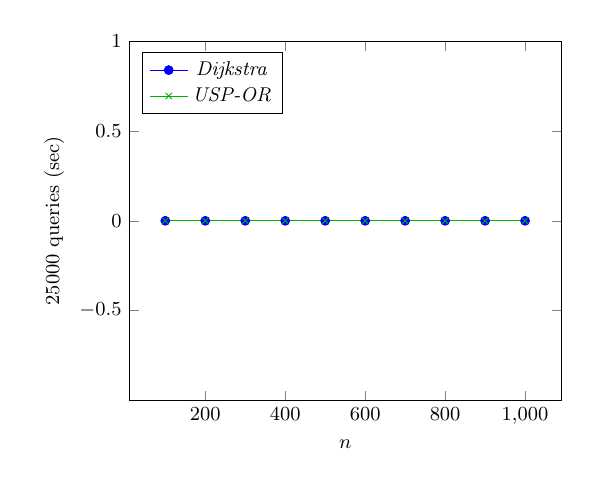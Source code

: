 \tikzstyle{textstyle}=[font=\fontsize{9}{9}\selectfont]
\begin{tikzpicture}[textstyle, scale=0.8]
    \begin{axis}[
        xlabel={$n$},
        ylabel={$25000$ queries (sec)},
		legend pos=north west
        ]
        
    \addplot[smooth,mark=*,color=blue] plot coordinates {
		(100,0)
		(200,0)
		(300,0)
		(400,0)
		(500,0)
		(600,0)
		(700,0)
		(800,0)
		(900,0)
		(1000,0)
    };
    \addlegendentry{\textit{Dijkstra}}
    
    \addplot[smooth,mark=x,color=green!70!black] plot coordinates {
		(100,0)
		(200,0)
		(300,0)
		(400,0)
		(500,0)
		(600,0)
		(700,0)
		(800,0)
		(900,0)
		(1000,0)
    };
    \addlegendentry{\textit{USP-OR}}
    
    \end{axis}
\end{tikzpicture}
